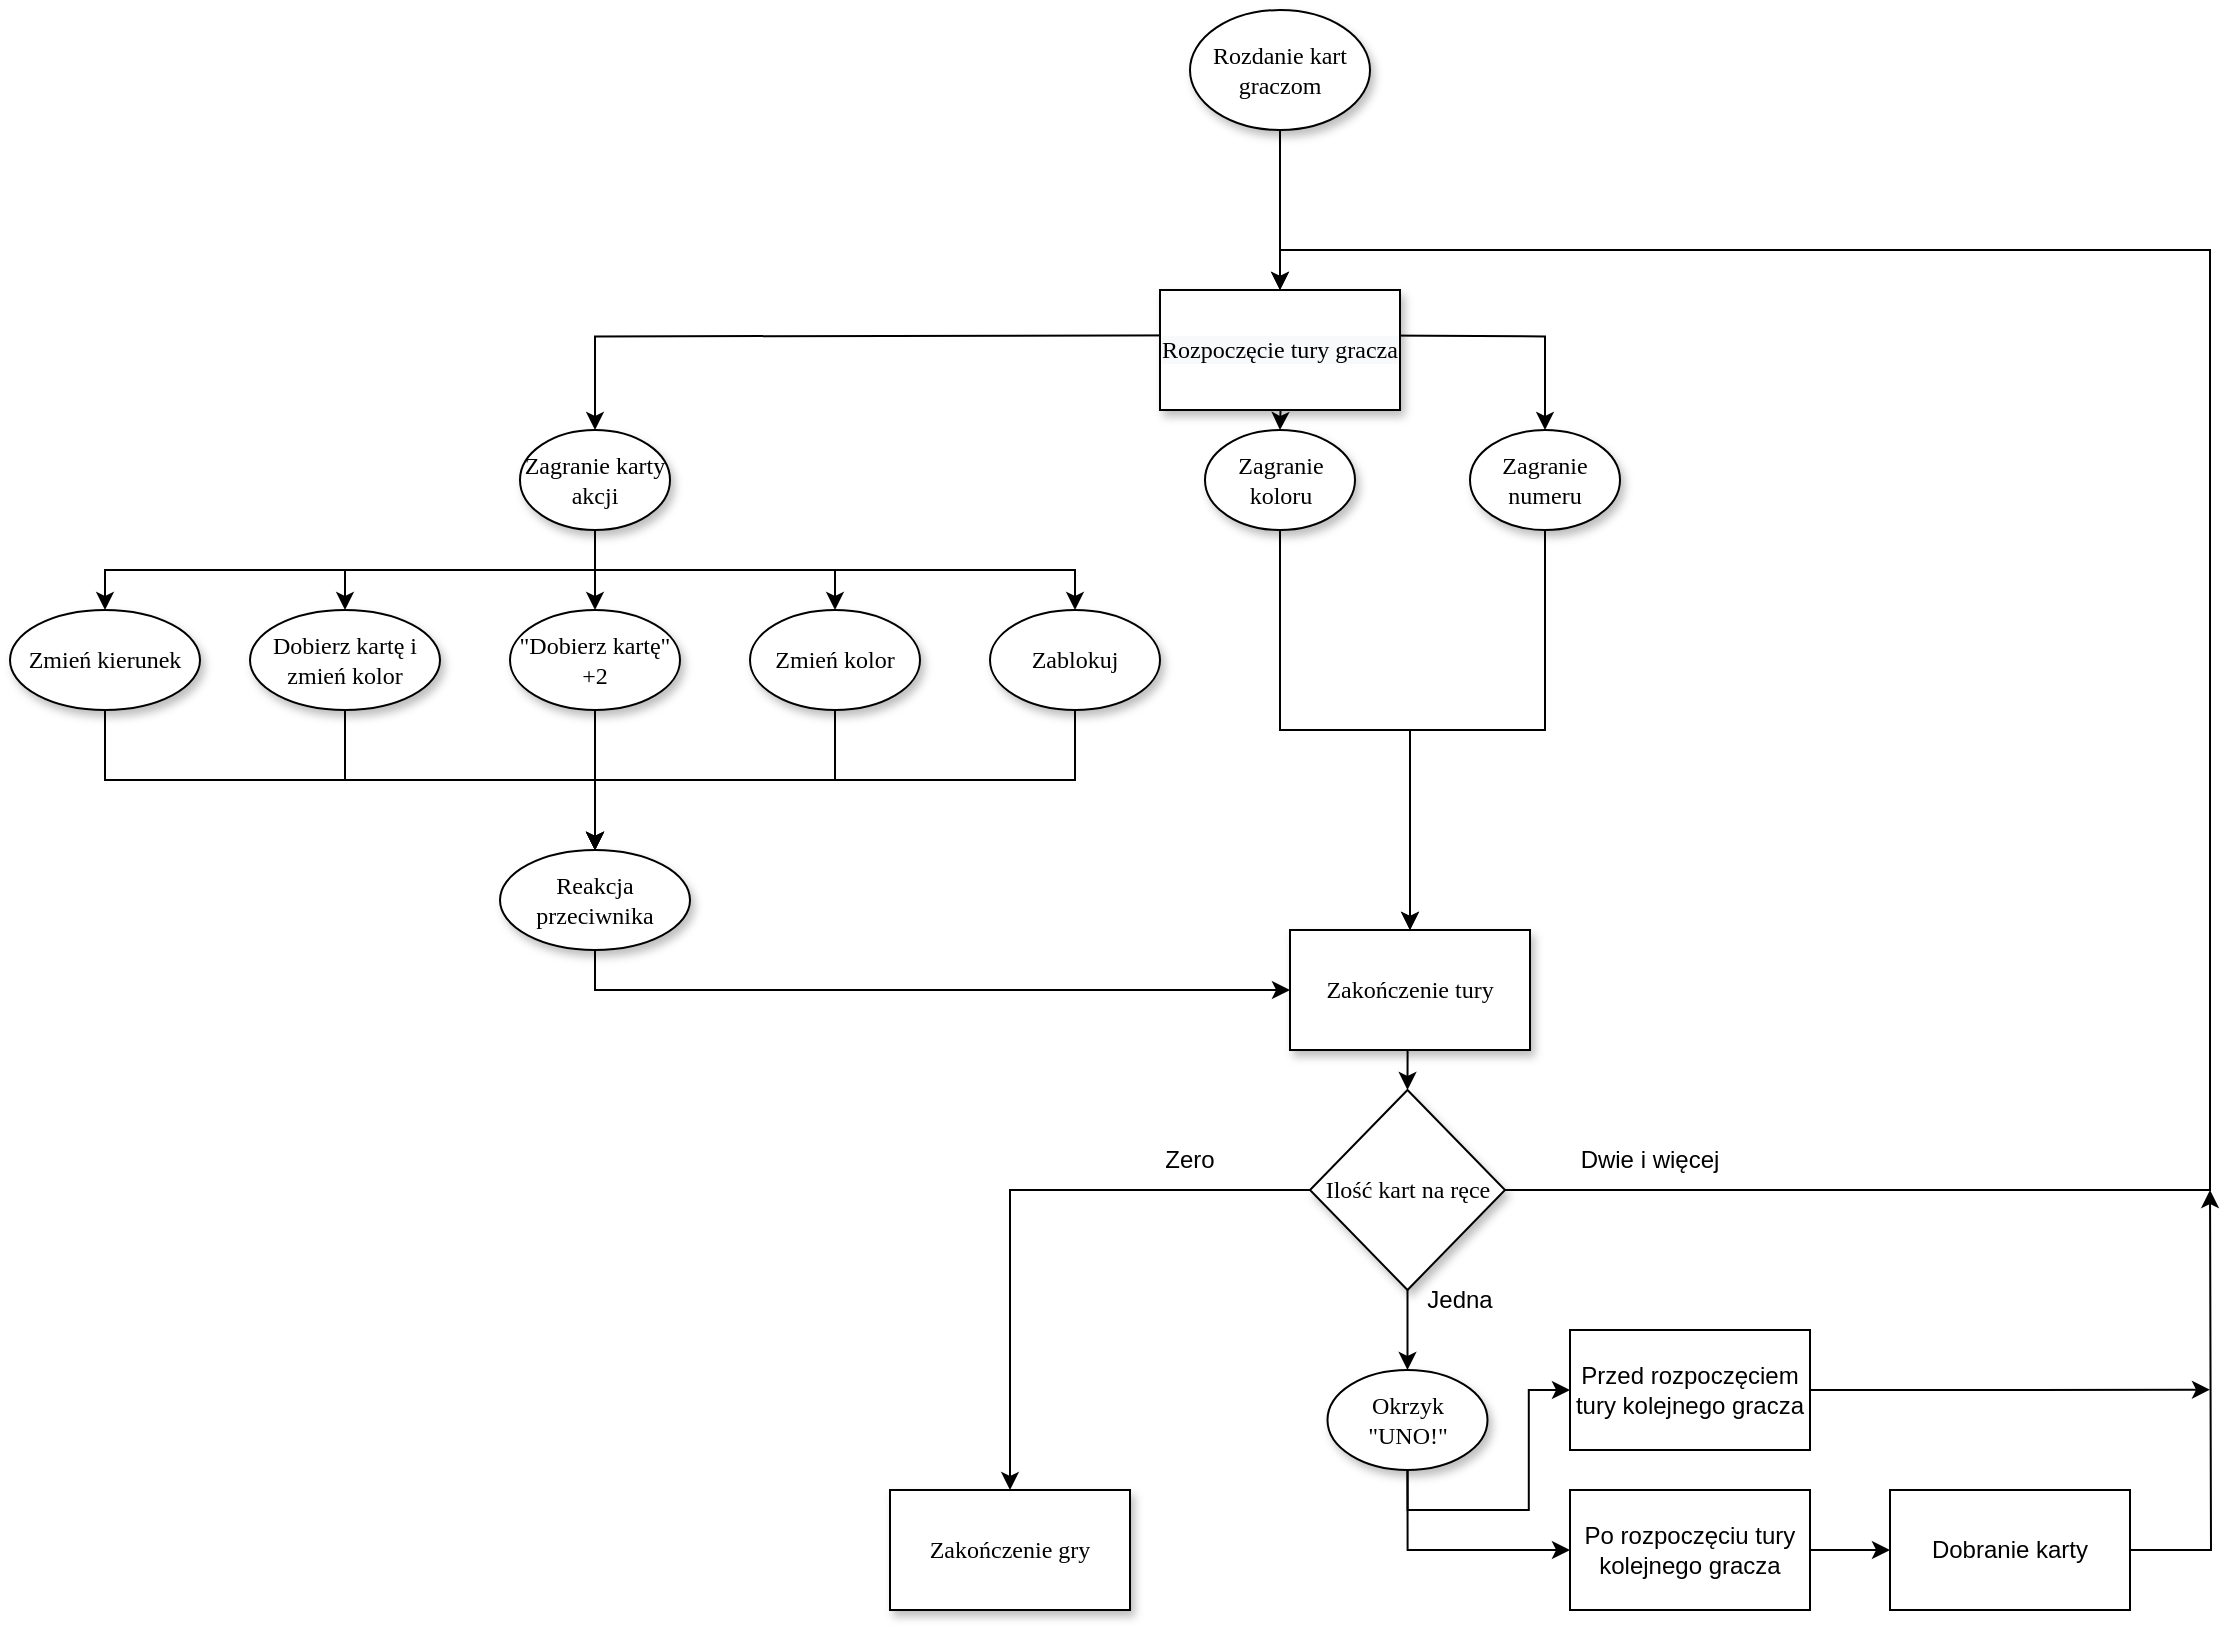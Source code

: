 <mxfile version="15.4.0" type="github">
  <diagram name="Page-1" id="42789a77-a242-8287-6e28-9cd8cfd52e62">
    <mxGraphModel dx="2522" dy="762" grid="1" gridSize="10" guides="1" tooltips="1" connect="1" arrows="1" fold="1" page="1" pageScale="1" pageWidth="1100" pageHeight="850" background="none" math="0" shadow="0">
      <root>
        <mxCell id="0" />
        <mxCell id="1" parent="0" />
        <mxCell id="2AZEdpOed7lD3HeZsmXa-54" style="edgeStyle=orthogonalEdgeStyle;rounded=0;orthogonalLoop=1;jettySize=auto;html=1;exitX=0.5;exitY=1;exitDx=0;exitDy=0;entryX=0.5;entryY=0;entryDx=0;entryDy=0;" edge="1" parent="1" source="1ea317790d2ca983-1" target="2AZEdpOed7lD3HeZsmXa-53">
          <mxGeometry relative="1" as="geometry" />
        </mxCell>
        <mxCell id="1ea317790d2ca983-1" value="Rozdanie kart graczom" style="ellipse;whiteSpace=wrap;html=1;rounded=0;shadow=1;comic=0;labelBackgroundColor=none;strokeWidth=1;fontFamily=Verdana;fontSize=12;align=center;" parent="1" vertex="1">
          <mxGeometry x="450" y="20" width="90" height="60" as="geometry" />
        </mxCell>
        <mxCell id="2AZEdpOed7lD3HeZsmXa-4" style="edgeStyle=orthogonalEdgeStyle;rounded=0;orthogonalLoop=1;jettySize=auto;html=1;exitX=0;exitY=1;exitDx=0;exitDy=0;entryX=0.5;entryY=0;entryDx=0;entryDy=0;" edge="1" parent="1" target="1ea317790d2ca983-9">
          <mxGeometry relative="1" as="geometry">
            <mxPoint x="468.483" y="182.678" as="sourcePoint" />
          </mxGeometry>
        </mxCell>
        <mxCell id="2AZEdpOed7lD3HeZsmXa-5" style="edgeStyle=orthogonalEdgeStyle;rounded=0;orthogonalLoop=1;jettySize=auto;html=1;exitX=0.5;exitY=1;exitDx=0;exitDy=0;entryX=0.5;entryY=0;entryDx=0;entryDy=0;" edge="1" parent="1" target="2AZEdpOed7lD3HeZsmXa-2">
          <mxGeometry relative="1" as="geometry">
            <mxPoint x="495" y="190.0" as="sourcePoint" />
          </mxGeometry>
        </mxCell>
        <mxCell id="2AZEdpOed7lD3HeZsmXa-6" style="edgeStyle=orthogonalEdgeStyle;rounded=0;orthogonalLoop=1;jettySize=auto;html=1;exitX=1;exitY=1;exitDx=0;exitDy=0;" edge="1" parent="1" target="2AZEdpOed7lD3HeZsmXa-3">
          <mxGeometry relative="1" as="geometry">
            <mxPoint x="521.517" y="182.678" as="sourcePoint" />
          </mxGeometry>
        </mxCell>
        <mxCell id="2AZEdpOed7lD3HeZsmXa-15" style="edgeStyle=orthogonalEdgeStyle;rounded=0;orthogonalLoop=1;jettySize=auto;html=1;exitX=0.5;exitY=1;exitDx=0;exitDy=0;entryX=0.5;entryY=0;entryDx=0;entryDy=0;" edge="1" parent="1" source="1ea317790d2ca983-9" target="2AZEdpOed7lD3HeZsmXa-14">
          <mxGeometry relative="1" as="geometry" />
        </mxCell>
        <mxCell id="2AZEdpOed7lD3HeZsmXa-16" style="edgeStyle=orthogonalEdgeStyle;rounded=0;orthogonalLoop=1;jettySize=auto;html=1;exitX=0.5;exitY=1;exitDx=0;exitDy=0;entryX=0.5;entryY=0;entryDx=0;entryDy=0;" edge="1" parent="1" source="1ea317790d2ca983-9" target="2AZEdpOed7lD3HeZsmXa-12">
          <mxGeometry relative="1" as="geometry" />
        </mxCell>
        <mxCell id="2AZEdpOed7lD3HeZsmXa-17" style="edgeStyle=orthogonalEdgeStyle;rounded=0;orthogonalLoop=1;jettySize=auto;html=1;exitX=0.5;exitY=1;exitDx=0;exitDy=0;" edge="1" parent="1" source="1ea317790d2ca983-9" target="2AZEdpOed7lD3HeZsmXa-13">
          <mxGeometry relative="1" as="geometry" />
        </mxCell>
        <mxCell id="2AZEdpOed7lD3HeZsmXa-21" style="edgeStyle=orthogonalEdgeStyle;rounded=0;orthogonalLoop=1;jettySize=auto;html=1;exitX=0.5;exitY=1;exitDx=0;exitDy=0;entryX=0.5;entryY=0;entryDx=0;entryDy=0;" edge="1" parent="1" source="1ea317790d2ca983-9" target="2AZEdpOed7lD3HeZsmXa-18">
          <mxGeometry relative="1" as="geometry">
            <mxPoint x="-202.5" y="320" as="targetPoint" />
          </mxGeometry>
        </mxCell>
        <mxCell id="2AZEdpOed7lD3HeZsmXa-22" style="edgeStyle=orthogonalEdgeStyle;rounded=0;orthogonalLoop=1;jettySize=auto;html=1;exitX=0.5;exitY=1;exitDx=0;exitDy=0;entryX=0.5;entryY=0;entryDx=0;entryDy=0;" edge="1" parent="1" source="1ea317790d2ca983-9" target="2AZEdpOed7lD3HeZsmXa-19">
          <mxGeometry relative="1" as="geometry" />
        </mxCell>
        <mxCell id="1ea317790d2ca983-9" value="Zagranie karty akcji" style="ellipse;whiteSpace=wrap;html=1;rounded=0;shadow=1;comic=0;labelBackgroundColor=none;strokeWidth=1;fontFamily=Verdana;fontSize=12;align=center;" parent="1" vertex="1">
          <mxGeometry x="115" y="230" width="75" height="50" as="geometry" />
        </mxCell>
        <mxCell id="2AZEdpOed7lD3HeZsmXa-9" style="edgeStyle=orthogonalEdgeStyle;rounded=0;orthogonalLoop=1;jettySize=auto;html=1;exitX=0.5;exitY=1;exitDx=0;exitDy=0;" edge="1" parent="1" source="2AZEdpOed7lD3HeZsmXa-2" target="2AZEdpOed7lD3HeZsmXa-57">
          <mxGeometry relative="1" as="geometry">
            <mxPoint x="460" y="490" as="targetPoint" />
          </mxGeometry>
        </mxCell>
        <mxCell id="2AZEdpOed7lD3HeZsmXa-2" value="Zagranie koloru" style="ellipse;whiteSpace=wrap;html=1;rounded=0;shadow=1;comic=0;labelBackgroundColor=none;strokeWidth=1;fontFamily=Verdana;fontSize=12;align=center;" vertex="1" parent="1">
          <mxGeometry x="457.5" y="230" width="75" height="50" as="geometry" />
        </mxCell>
        <mxCell id="2AZEdpOed7lD3HeZsmXa-10" style="edgeStyle=orthogonalEdgeStyle;rounded=0;orthogonalLoop=1;jettySize=auto;html=1;exitX=0.5;exitY=1;exitDx=0;exitDy=0;entryX=0.5;entryY=0;entryDx=0;entryDy=0;" edge="1" parent="1" source="2AZEdpOed7lD3HeZsmXa-3" target="2AZEdpOed7lD3HeZsmXa-57">
          <mxGeometry relative="1" as="geometry">
            <mxPoint x="560" y="490.0" as="targetPoint" />
          </mxGeometry>
        </mxCell>
        <mxCell id="2AZEdpOed7lD3HeZsmXa-3" value="Zagranie numeru" style="ellipse;whiteSpace=wrap;html=1;rounded=0;shadow=1;comic=0;labelBackgroundColor=none;strokeWidth=1;fontFamily=Verdana;fontSize=12;align=center;" vertex="1" parent="1">
          <mxGeometry x="590" y="230" width="75" height="50" as="geometry" />
        </mxCell>
        <mxCell id="2AZEdpOed7lD3HeZsmXa-33" style="edgeStyle=orthogonalEdgeStyle;rounded=0;orthogonalLoop=1;jettySize=auto;html=1;exitX=0.5;exitY=1;exitDx=0;exitDy=0;entryX=0.5;entryY=0;entryDx=0;entryDy=0;" edge="1" parent="1" source="2AZEdpOed7lD3HeZsmXa-12" target="2AZEdpOed7lD3HeZsmXa-29">
          <mxGeometry relative="1" as="geometry" />
        </mxCell>
        <mxCell id="2AZEdpOed7lD3HeZsmXa-12" value="Zmień kolor" style="ellipse;whiteSpace=wrap;html=1;rounded=0;shadow=1;comic=0;labelBackgroundColor=none;strokeWidth=1;fontFamily=Verdana;fontSize=12;align=center;" vertex="1" parent="1">
          <mxGeometry x="230" y="320" width="85" height="50" as="geometry" />
        </mxCell>
        <mxCell id="2AZEdpOed7lD3HeZsmXa-34" style="edgeStyle=orthogonalEdgeStyle;rounded=0;orthogonalLoop=1;jettySize=auto;html=1;exitX=0.5;exitY=1;exitDx=0;exitDy=0;" edge="1" parent="1" source="2AZEdpOed7lD3HeZsmXa-13" target="2AZEdpOed7lD3HeZsmXa-29">
          <mxGeometry relative="1" as="geometry">
            <mxPoint x="160" y="430" as="targetPoint" />
          </mxGeometry>
        </mxCell>
        <mxCell id="2AZEdpOed7lD3HeZsmXa-13" value="Zablokuj" style="ellipse;whiteSpace=wrap;html=1;rounded=0;shadow=1;comic=0;labelBackgroundColor=none;strokeWidth=1;fontFamily=Verdana;fontSize=12;align=center;" vertex="1" parent="1">
          <mxGeometry x="350" y="320" width="85" height="50" as="geometry" />
        </mxCell>
        <mxCell id="2AZEdpOed7lD3HeZsmXa-32" style="edgeStyle=orthogonalEdgeStyle;rounded=0;orthogonalLoop=1;jettySize=auto;html=1;exitX=0.5;exitY=1;exitDx=0;exitDy=0;entryX=0.5;entryY=0;entryDx=0;entryDy=0;" edge="1" parent="1" source="2AZEdpOed7lD3HeZsmXa-14" target="2AZEdpOed7lD3HeZsmXa-29">
          <mxGeometry relative="1" as="geometry" />
        </mxCell>
        <mxCell id="2AZEdpOed7lD3HeZsmXa-14" value="&quot;Dobierz kartę&quot; +2" style="ellipse;whiteSpace=wrap;html=1;rounded=0;shadow=1;comic=0;labelBackgroundColor=none;strokeWidth=1;fontFamily=Verdana;fontSize=12;align=center;" vertex="1" parent="1">
          <mxGeometry x="110" y="320" width="85" height="50" as="geometry" />
        </mxCell>
        <mxCell id="2AZEdpOed7lD3HeZsmXa-30" style="edgeStyle=orthogonalEdgeStyle;rounded=0;orthogonalLoop=1;jettySize=auto;html=1;exitX=0.5;exitY=1;exitDx=0;exitDy=0;" edge="1" parent="1" source="2AZEdpOed7lD3HeZsmXa-18" target="2AZEdpOed7lD3HeZsmXa-29">
          <mxGeometry relative="1" as="geometry" />
        </mxCell>
        <mxCell id="2AZEdpOed7lD3HeZsmXa-18" value="Zmień kierunek" style="ellipse;whiteSpace=wrap;html=1;rounded=0;shadow=1;comic=0;labelBackgroundColor=none;strokeWidth=1;fontFamily=Verdana;fontSize=12;align=center;" vertex="1" parent="1">
          <mxGeometry x="-140" y="320" width="95" height="50" as="geometry" />
        </mxCell>
        <mxCell id="2AZEdpOed7lD3HeZsmXa-31" style="edgeStyle=orthogonalEdgeStyle;rounded=0;orthogonalLoop=1;jettySize=auto;html=1;exitX=0.5;exitY=1;exitDx=0;exitDy=0;entryX=0.5;entryY=0;entryDx=0;entryDy=0;" edge="1" parent="1" source="2AZEdpOed7lD3HeZsmXa-19" target="2AZEdpOed7lD3HeZsmXa-29">
          <mxGeometry relative="1" as="geometry" />
        </mxCell>
        <mxCell id="2AZEdpOed7lD3HeZsmXa-19" value="Dobierz kartę i zmień kolor" style="ellipse;whiteSpace=wrap;html=1;rounded=0;shadow=1;comic=0;labelBackgroundColor=none;strokeWidth=1;fontFamily=Verdana;fontSize=12;align=center;" vertex="1" parent="1">
          <mxGeometry x="-20" y="320" width="95" height="50" as="geometry" />
        </mxCell>
        <mxCell id="2AZEdpOed7lD3HeZsmXa-62" style="edgeStyle=orthogonalEdgeStyle;rounded=0;orthogonalLoop=1;jettySize=auto;html=1;exitX=0.5;exitY=1;exitDx=0;exitDy=0;entryX=0;entryY=0.5;entryDx=0;entryDy=0;" edge="1" parent="1" source="2AZEdpOed7lD3HeZsmXa-29" target="2AZEdpOed7lD3HeZsmXa-57">
          <mxGeometry relative="1" as="geometry" />
        </mxCell>
        <mxCell id="2AZEdpOed7lD3HeZsmXa-29" value="Reakcja przeciwnika" style="ellipse;whiteSpace=wrap;html=1;rounded=0;shadow=1;comic=0;labelBackgroundColor=none;strokeWidth=1;fontFamily=Verdana;fontSize=12;align=center;" vertex="1" parent="1">
          <mxGeometry x="105" y="440" width="95" height="50" as="geometry" />
        </mxCell>
        <mxCell id="2AZEdpOed7lD3HeZsmXa-45" style="edgeStyle=orthogonalEdgeStyle;rounded=0;orthogonalLoop=1;jettySize=auto;html=1;exitX=0.5;exitY=1;exitDx=0;exitDy=0;entryX=0.5;entryY=0;entryDx=0;entryDy=0;" edge="1" parent="1" source="2AZEdpOed7lD3HeZsmXa-39" target="2AZEdpOed7lD3HeZsmXa-44">
          <mxGeometry relative="1" as="geometry" />
        </mxCell>
        <mxCell id="2AZEdpOed7lD3HeZsmXa-56" style="edgeStyle=orthogonalEdgeStyle;rounded=0;orthogonalLoop=1;jettySize=auto;html=1;exitX=1;exitY=0.5;exitDx=0;exitDy=0;entryX=0.5;entryY=0;entryDx=0;entryDy=0;" edge="1" parent="1" source="2AZEdpOed7lD3HeZsmXa-39" target="2AZEdpOed7lD3HeZsmXa-53">
          <mxGeometry relative="1" as="geometry">
            <mxPoint x="760" y="521.379" as="targetPoint" />
            <Array as="points">
              <mxPoint x="960" y="610" />
              <mxPoint x="960" y="140" />
              <mxPoint x="495" y="140" />
            </Array>
          </mxGeometry>
        </mxCell>
        <mxCell id="2AZEdpOed7lD3HeZsmXa-66" style="edgeStyle=orthogonalEdgeStyle;rounded=0;orthogonalLoop=1;jettySize=auto;html=1;exitX=0;exitY=0.5;exitDx=0;exitDy=0;entryX=0.5;entryY=0;entryDx=0;entryDy=0;" edge="1" parent="1" source="2AZEdpOed7lD3HeZsmXa-39" target="2AZEdpOed7lD3HeZsmXa-69">
          <mxGeometry relative="1" as="geometry">
            <mxPoint x="400" y="675" as="targetPoint" />
          </mxGeometry>
        </mxCell>
        <mxCell id="2AZEdpOed7lD3HeZsmXa-39" value="Ilość kart na ręce" style="rhombus;whiteSpace=wrap;html=1;rounded=0;shadow=1;fontFamily=Verdana;strokeWidth=1;comic=0;" vertex="1" parent="1">
          <mxGeometry x="510" y="560" width="97.5" height="100" as="geometry" />
        </mxCell>
        <mxCell id="2AZEdpOed7lD3HeZsmXa-43" value="Dwie i więcej" style="text;html=1;strokeColor=none;fillColor=none;align=center;verticalAlign=middle;whiteSpace=wrap;rounded=0;" vertex="1" parent="1">
          <mxGeometry x="640" y="580" width="80" height="30" as="geometry" />
        </mxCell>
        <mxCell id="2AZEdpOed7lD3HeZsmXa-72" style="edgeStyle=orthogonalEdgeStyle;rounded=0;orthogonalLoop=1;jettySize=auto;html=1;exitX=0.5;exitY=1;exitDx=0;exitDy=0;entryX=0;entryY=0.5;entryDx=0;entryDy=0;" edge="1" parent="1" source="2AZEdpOed7lD3HeZsmXa-44" target="2AZEdpOed7lD3HeZsmXa-70">
          <mxGeometry relative="1" as="geometry" />
        </mxCell>
        <mxCell id="2AZEdpOed7lD3HeZsmXa-73" style="edgeStyle=orthogonalEdgeStyle;rounded=0;orthogonalLoop=1;jettySize=auto;html=1;exitX=0.5;exitY=1;exitDx=0;exitDy=0;entryX=0;entryY=0.5;entryDx=0;entryDy=0;" edge="1" parent="1" source="2AZEdpOed7lD3HeZsmXa-44" target="2AZEdpOed7lD3HeZsmXa-71">
          <mxGeometry relative="1" as="geometry" />
        </mxCell>
        <mxCell id="2AZEdpOed7lD3HeZsmXa-44" value="Okrzyk &quot;UNO!&quot;" style="ellipse;whiteSpace=wrap;html=1;rounded=0;shadow=1;comic=0;labelBackgroundColor=none;strokeWidth=1;fontFamily=Verdana;fontSize=12;align=center;" vertex="1" parent="1">
          <mxGeometry x="518.75" y="700" width="80" height="50" as="geometry" />
        </mxCell>
        <mxCell id="2AZEdpOed7lD3HeZsmXa-46" value="Jedna" style="text;html=1;strokeColor=none;fillColor=none;align=center;verticalAlign=middle;whiteSpace=wrap;rounded=0;" vertex="1" parent="1">
          <mxGeometry x="555" y="650" width="60" height="30" as="geometry" />
        </mxCell>
        <mxCell id="2AZEdpOed7lD3HeZsmXa-53" value="&#xa;&#xa;&lt;span style=&quot;color: rgb(0, 0, 0); font-family: verdana; font-size: 12px; font-style: normal; font-weight: 400; letter-spacing: normal; text-align: center; text-indent: 0px; text-transform: none; word-spacing: 0px; background-color: rgb(248, 249, 250); display: inline; float: none;&quot;&gt;Rozpoczęcie tury gracza&lt;/span&gt;&#xa;&#xa;" style="rounded=0;whiteSpace=wrap;html=1;shadow=1;fontFamily=Verdana;strokeWidth=1;comic=0;" vertex="1" parent="1">
          <mxGeometry x="435" y="160" width="120" height="60" as="geometry" />
        </mxCell>
        <mxCell id="2AZEdpOed7lD3HeZsmXa-60" style="edgeStyle=orthogonalEdgeStyle;rounded=0;orthogonalLoop=1;jettySize=auto;html=1;exitX=0.5;exitY=1;exitDx=0;exitDy=0;entryX=0.5;entryY=0;entryDx=0;entryDy=0;" edge="1" parent="1" source="2AZEdpOed7lD3HeZsmXa-57" target="2AZEdpOed7lD3HeZsmXa-39">
          <mxGeometry relative="1" as="geometry" />
        </mxCell>
        <mxCell id="2AZEdpOed7lD3HeZsmXa-57" value="Zakończenie tury" style="rounded=0;whiteSpace=wrap;html=1;shadow=1;fontFamily=Verdana;strokeWidth=1;comic=0;" vertex="1" parent="1">
          <mxGeometry x="500" y="480" width="120" height="60" as="geometry" />
        </mxCell>
        <mxCell id="2AZEdpOed7lD3HeZsmXa-67" value="Zero" style="text;html=1;strokeColor=none;fillColor=none;align=center;verticalAlign=middle;whiteSpace=wrap;rounded=0;" vertex="1" parent="1">
          <mxGeometry x="420" y="580" width="60" height="30" as="geometry" />
        </mxCell>
        <mxCell id="2AZEdpOed7lD3HeZsmXa-69" value="Zakończenie gry" style="rounded=0;whiteSpace=wrap;html=1;shadow=1;fontFamily=Verdana;strokeWidth=1;comic=0;" vertex="1" parent="1">
          <mxGeometry x="300" y="760" width="120" height="60" as="geometry" />
        </mxCell>
        <mxCell id="2AZEdpOed7lD3HeZsmXa-77" style="edgeStyle=orthogonalEdgeStyle;rounded=0;orthogonalLoop=1;jettySize=auto;html=1;exitX=1;exitY=0.5;exitDx=0;exitDy=0;" edge="1" parent="1" source="2AZEdpOed7lD3HeZsmXa-70">
          <mxGeometry relative="1" as="geometry">
            <mxPoint x="960" y="709.862" as="targetPoint" />
          </mxGeometry>
        </mxCell>
        <mxCell id="2AZEdpOed7lD3HeZsmXa-70" value="Przed rozpoczęciem tury kolejnego gracza" style="rounded=0;whiteSpace=wrap;html=1;" vertex="1" parent="1">
          <mxGeometry x="640" y="680" width="120" height="60" as="geometry" />
        </mxCell>
        <mxCell id="2AZEdpOed7lD3HeZsmXa-75" style="edgeStyle=orthogonalEdgeStyle;rounded=0;orthogonalLoop=1;jettySize=auto;html=1;exitX=1;exitY=0.5;exitDx=0;exitDy=0;entryX=0;entryY=0.5;entryDx=0;entryDy=0;" edge="1" parent="1" source="2AZEdpOed7lD3HeZsmXa-71" target="2AZEdpOed7lD3HeZsmXa-74">
          <mxGeometry relative="1" as="geometry" />
        </mxCell>
        <mxCell id="2AZEdpOed7lD3HeZsmXa-71" value="Po rozpoczęciu tury kolejnego gracza" style="rounded=0;whiteSpace=wrap;html=1;" vertex="1" parent="1">
          <mxGeometry x="640" y="760" width="120" height="60" as="geometry" />
        </mxCell>
        <mxCell id="2AZEdpOed7lD3HeZsmXa-76" style="edgeStyle=orthogonalEdgeStyle;rounded=0;orthogonalLoop=1;jettySize=auto;html=1;exitX=1;exitY=0.5;exitDx=0;exitDy=0;" edge="1" parent="1" source="2AZEdpOed7lD3HeZsmXa-74">
          <mxGeometry relative="1" as="geometry">
            <mxPoint x="960" y="610" as="targetPoint" />
          </mxGeometry>
        </mxCell>
        <mxCell id="2AZEdpOed7lD3HeZsmXa-74" value="Dobranie karty" style="rounded=0;whiteSpace=wrap;html=1;" vertex="1" parent="1">
          <mxGeometry x="800" y="760" width="120" height="60" as="geometry" />
        </mxCell>
      </root>
    </mxGraphModel>
  </diagram>
</mxfile>
